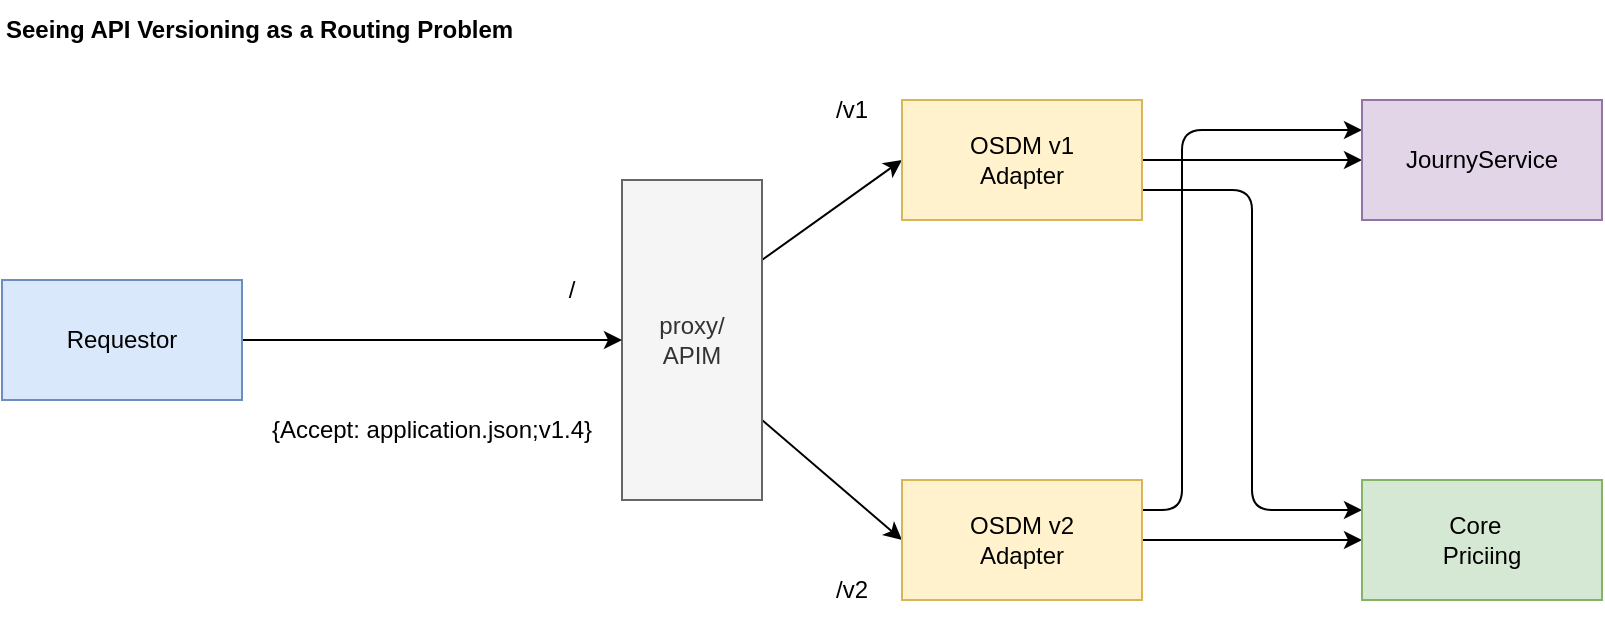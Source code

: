 <mxfile version="20.7.4" type="device"><diagram id="ZLZfCiEsqjgsJMsm-EMW" name="Seite-1"><mxGraphModel dx="1434" dy="838" grid="1" gridSize="10" guides="1" tooltips="1" connect="1" arrows="1" fold="1" page="1" pageScale="1" pageWidth="1169" pageHeight="827" math="0" shadow="0"><root><mxCell id="0"/><mxCell id="1" parent="0"/><mxCell id="T_qjF7rZvj77sfwshJCq-4" style="rounded=0;orthogonalLoop=1;jettySize=auto;html=1;entryX=0;entryY=0.5;entryDx=0;entryDy=0;exitX=1;exitY=0.75;exitDx=0;exitDy=0;" parent="1" source="T_qjF7rZvj77sfwshJCq-1" target="T_qjF7rZvj77sfwshJCq-2" edge="1"><mxGeometry relative="1" as="geometry"/></mxCell><mxCell id="T_qjF7rZvj77sfwshJCq-5" style="rounded=0;orthogonalLoop=1;jettySize=auto;html=1;entryX=0;entryY=0.5;entryDx=0;entryDy=0;exitX=1;exitY=0.25;exitDx=0;exitDy=0;" parent="1" source="T_qjF7rZvj77sfwshJCq-1" target="T_qjF7rZvj77sfwshJCq-3" edge="1"><mxGeometry relative="1" as="geometry"/></mxCell><mxCell id="T_qjF7rZvj77sfwshJCq-1" value="proxy/&lt;br&gt;APIM" style="rounded=0;whiteSpace=wrap;html=1;fillColor=#f5f5f5;fontColor=#333333;strokeColor=#666666;" parent="1" vertex="1"><mxGeometry x="350" y="240" width="70" height="160" as="geometry"/></mxCell><mxCell id="T_qjF7rZvj77sfwshJCq-13" style="edgeStyle=orthogonalEdgeStyle;rounded=1;orthogonalLoop=1;jettySize=auto;html=1;entryX=0;entryY=0.5;entryDx=0;entryDy=0;" parent="1" source="T_qjF7rZvj77sfwshJCq-2" target="T_qjF7rZvj77sfwshJCq-11" edge="1"><mxGeometry relative="1" as="geometry"/></mxCell><mxCell id="T_qjF7rZvj77sfwshJCq-19" style="edgeStyle=orthogonalEdgeStyle;orthogonalLoop=1;jettySize=auto;html=1;entryX=0;entryY=0.25;entryDx=0;entryDy=0;exitX=1;exitY=0.25;exitDx=0;exitDy=0;rounded=1;" parent="1" source="T_qjF7rZvj77sfwshJCq-2" target="T_qjF7rZvj77sfwshJCq-17" edge="1"><mxGeometry relative="1" as="geometry"><Array as="points"><mxPoint x="630" y="405"/><mxPoint x="630" y="215"/></Array></mxGeometry></mxCell><mxCell id="T_qjF7rZvj77sfwshJCq-2" value="OSDM v2&lt;br&gt;Adapter" style="rounded=0;whiteSpace=wrap;html=1;fillColor=#fff2cc;strokeColor=#d6b656;" parent="1" vertex="1"><mxGeometry x="490" y="390" width="120" height="60" as="geometry"/></mxCell><mxCell id="T_qjF7rZvj77sfwshJCq-12" style="edgeStyle=orthogonalEdgeStyle;orthogonalLoop=1;jettySize=auto;html=1;entryX=0;entryY=0.25;entryDx=0;entryDy=0;exitX=1;exitY=0.75;exitDx=0;exitDy=0;" parent="1" source="T_qjF7rZvj77sfwshJCq-3" target="T_qjF7rZvj77sfwshJCq-11" edge="1"><mxGeometry relative="1" as="geometry"/></mxCell><mxCell id="T_qjF7rZvj77sfwshJCq-18" style="edgeStyle=none;rounded=0;orthogonalLoop=1;jettySize=auto;html=1;" parent="1" source="T_qjF7rZvj77sfwshJCq-3" target="T_qjF7rZvj77sfwshJCq-17" edge="1"><mxGeometry relative="1" as="geometry"/></mxCell><mxCell id="T_qjF7rZvj77sfwshJCq-3" value="OSDM v1&lt;br&gt;Adapter" style="rounded=0;whiteSpace=wrap;html=1;fillColor=#fff2cc;strokeColor=#d6b656;" parent="1" vertex="1"><mxGeometry x="490" y="200" width="120" height="60" as="geometry"/></mxCell><mxCell id="T_qjF7rZvj77sfwshJCq-6" value="/v2" style="text;html=1;strokeColor=none;fillColor=none;align=center;verticalAlign=middle;whiteSpace=wrap;rounded=0;" parent="1" vertex="1"><mxGeometry x="450" y="430" width="30" height="30" as="geometry"/></mxCell><mxCell id="T_qjF7rZvj77sfwshJCq-7" value="/v1" style="text;html=1;strokeColor=none;fillColor=none;align=center;verticalAlign=middle;whiteSpace=wrap;rounded=0;" parent="1" vertex="1"><mxGeometry x="450" y="190" width="30" height="30" as="geometry"/></mxCell><mxCell id="T_qjF7rZvj77sfwshJCq-8" value="" style="endArrow=classic;html=1;rounded=0;entryX=0;entryY=0.5;entryDx=0;entryDy=0;" parent="1" target="T_qjF7rZvj77sfwshJCq-1" edge="1"><mxGeometry width="50" height="50" relative="1" as="geometry"><mxPoint x="160" y="320" as="sourcePoint"/><mxPoint x="590" y="420" as="targetPoint"/></mxGeometry></mxCell><mxCell id="T_qjF7rZvj77sfwshJCq-9" value="Requestor" style="rounded=0;whiteSpace=wrap;html=1;fillColor=#dae8fc;strokeColor=#6c8ebf;" parent="1" vertex="1"><mxGeometry x="40" y="290" width="120" height="60" as="geometry"/></mxCell><mxCell id="T_qjF7rZvj77sfwshJCq-11" value="Core&amp;nbsp;&amp;nbsp;&lt;br&gt;Priciing" style="rounded=0;whiteSpace=wrap;html=1;fillColor=#d5e8d4;strokeColor=#82b366;" parent="1" vertex="1"><mxGeometry x="720" y="390" width="120" height="60" as="geometry"/></mxCell><mxCell id="T_qjF7rZvj77sfwshJCq-14" value="/" style="text;html=1;strokeColor=none;fillColor=none;align=center;verticalAlign=middle;whiteSpace=wrap;rounded=0;" parent="1" vertex="1"><mxGeometry x="310" y="280" width="30" height="30" as="geometry"/></mxCell><mxCell id="T_qjF7rZvj77sfwshJCq-15" value="{Accept: application.json;v1.4}" style="text;html=1;strokeColor=none;fillColor=none;align=center;verticalAlign=middle;whiteSpace=wrap;rounded=0;" parent="1" vertex="1"><mxGeometry x="170" y="350" width="170" height="30" as="geometry"/></mxCell><mxCell id="T_qjF7rZvj77sfwshJCq-17" value="JournyService" style="rounded=0;whiteSpace=wrap;html=1;fillColor=#e1d5e7;strokeColor=#9673a6;" parent="1" vertex="1"><mxGeometry x="720" y="200" width="120" height="60" as="geometry"/></mxCell><mxCell id="yG2CGBhhbOoew6lmDQ9i-1" value="&lt;b&gt;Seeing API Versioning as a Routing Problem&lt;/b&gt;" style="text;html=1;strokeColor=none;fillColor=none;align=left;verticalAlign=middle;whiteSpace=wrap;rounded=0;" vertex="1" parent="1"><mxGeometry x="40" y="150" width="280" height="30" as="geometry"/></mxCell></root></mxGraphModel></diagram></mxfile>